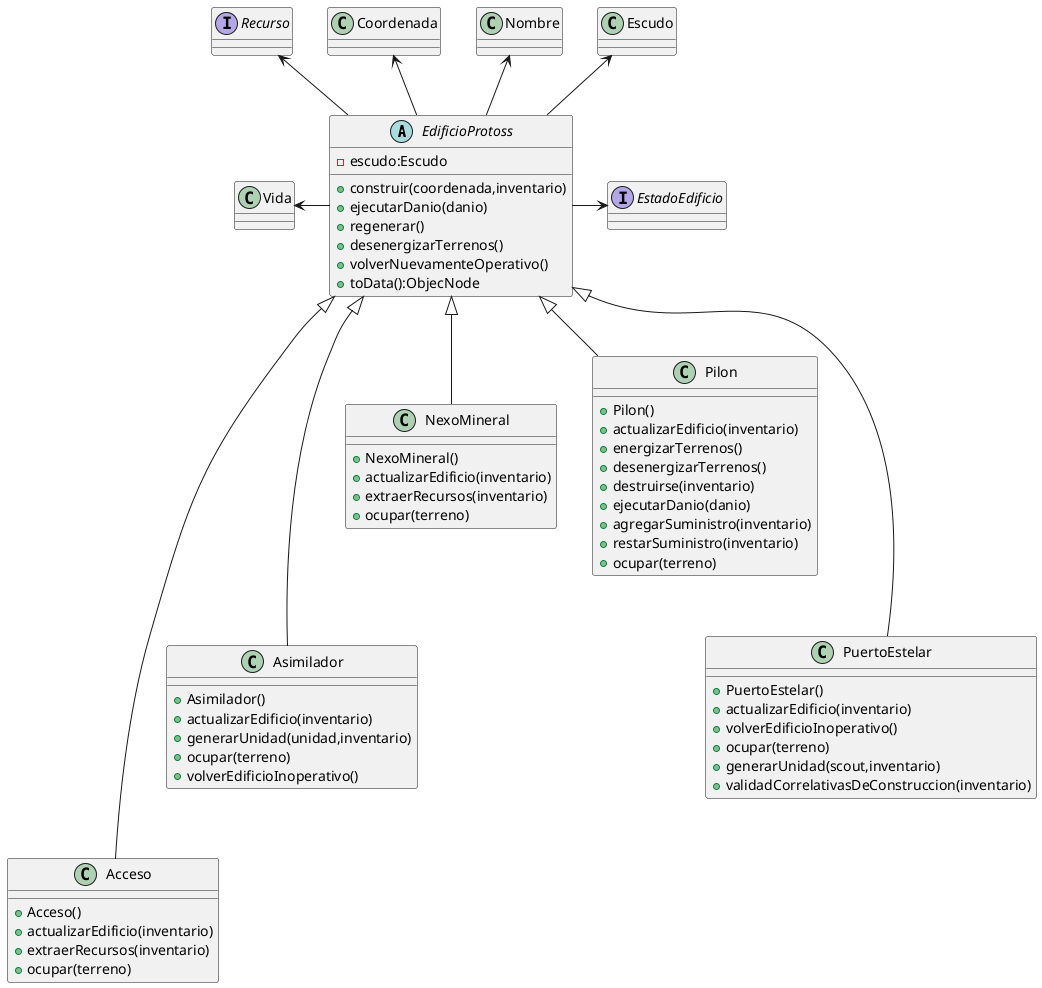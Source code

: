 @startuml

abstract EdificioProtoss{
-escudo:Escudo
+construir(coordenada,inventario)
+ejecutarDanio(danio)
+regenerar()
+desenergizarTerrenos()
+volverNuevamenteOperativo()
+toData():ObjecNode
}





EdificioProtoss-> EstadoEdificio

interface Recurso
interface EstadoEdificio

EdificioProtoss -up-> Escudo

EdificioProtoss -up-> Nombre
EdificioProtoss -up-> Coordenada
EdificioProtoss -up-> Recurso
EdificioProtoss -left> Vida


class Acceso{
+Acceso()
+actualizarEdificio(inventario)
+extraerRecursos(inventario)
+ocupar(terreno)
}
class Asimilador{
+Asimilador()
+actualizarEdificio(inventario)
+generarUnidad(unidad,inventario)
+ocupar(terreno)
+volverEdificioInoperativo()
}

class NexoMineral{
+NexoMineral()
+actualizarEdificio(inventario)
+extraerRecursos(inventario)
+ocupar(terreno)
}

class Pilon{
+Pilon()
+actualizarEdificio(inventario)
+energizarTerrenos()
+desenergizarTerrenos()
+destruirse(inventario)
+ejecutarDanio(danio)
+agregarSuministro(inventario)
+restarSuministro(inventario)
+ocupar(terreno)
}

class PuertoEstelar{
+PuertoEstelar()
+actualizarEdificio(inventario)
+volverEdificioInoperativo()
+ocupar(terreno)
+generarUnidad(scout,inventario)
+validadCorrelativasDeConstruccion(inventario)
}

EdificioProtoss <|-- Pilon
EdificioProtoss <|--- PuertoEstelar
EdificioProtoss <|-- NexoMineral
EdificioProtoss <|-down-- Asimilador
EdificioProtoss <|---- Acceso

@enduml